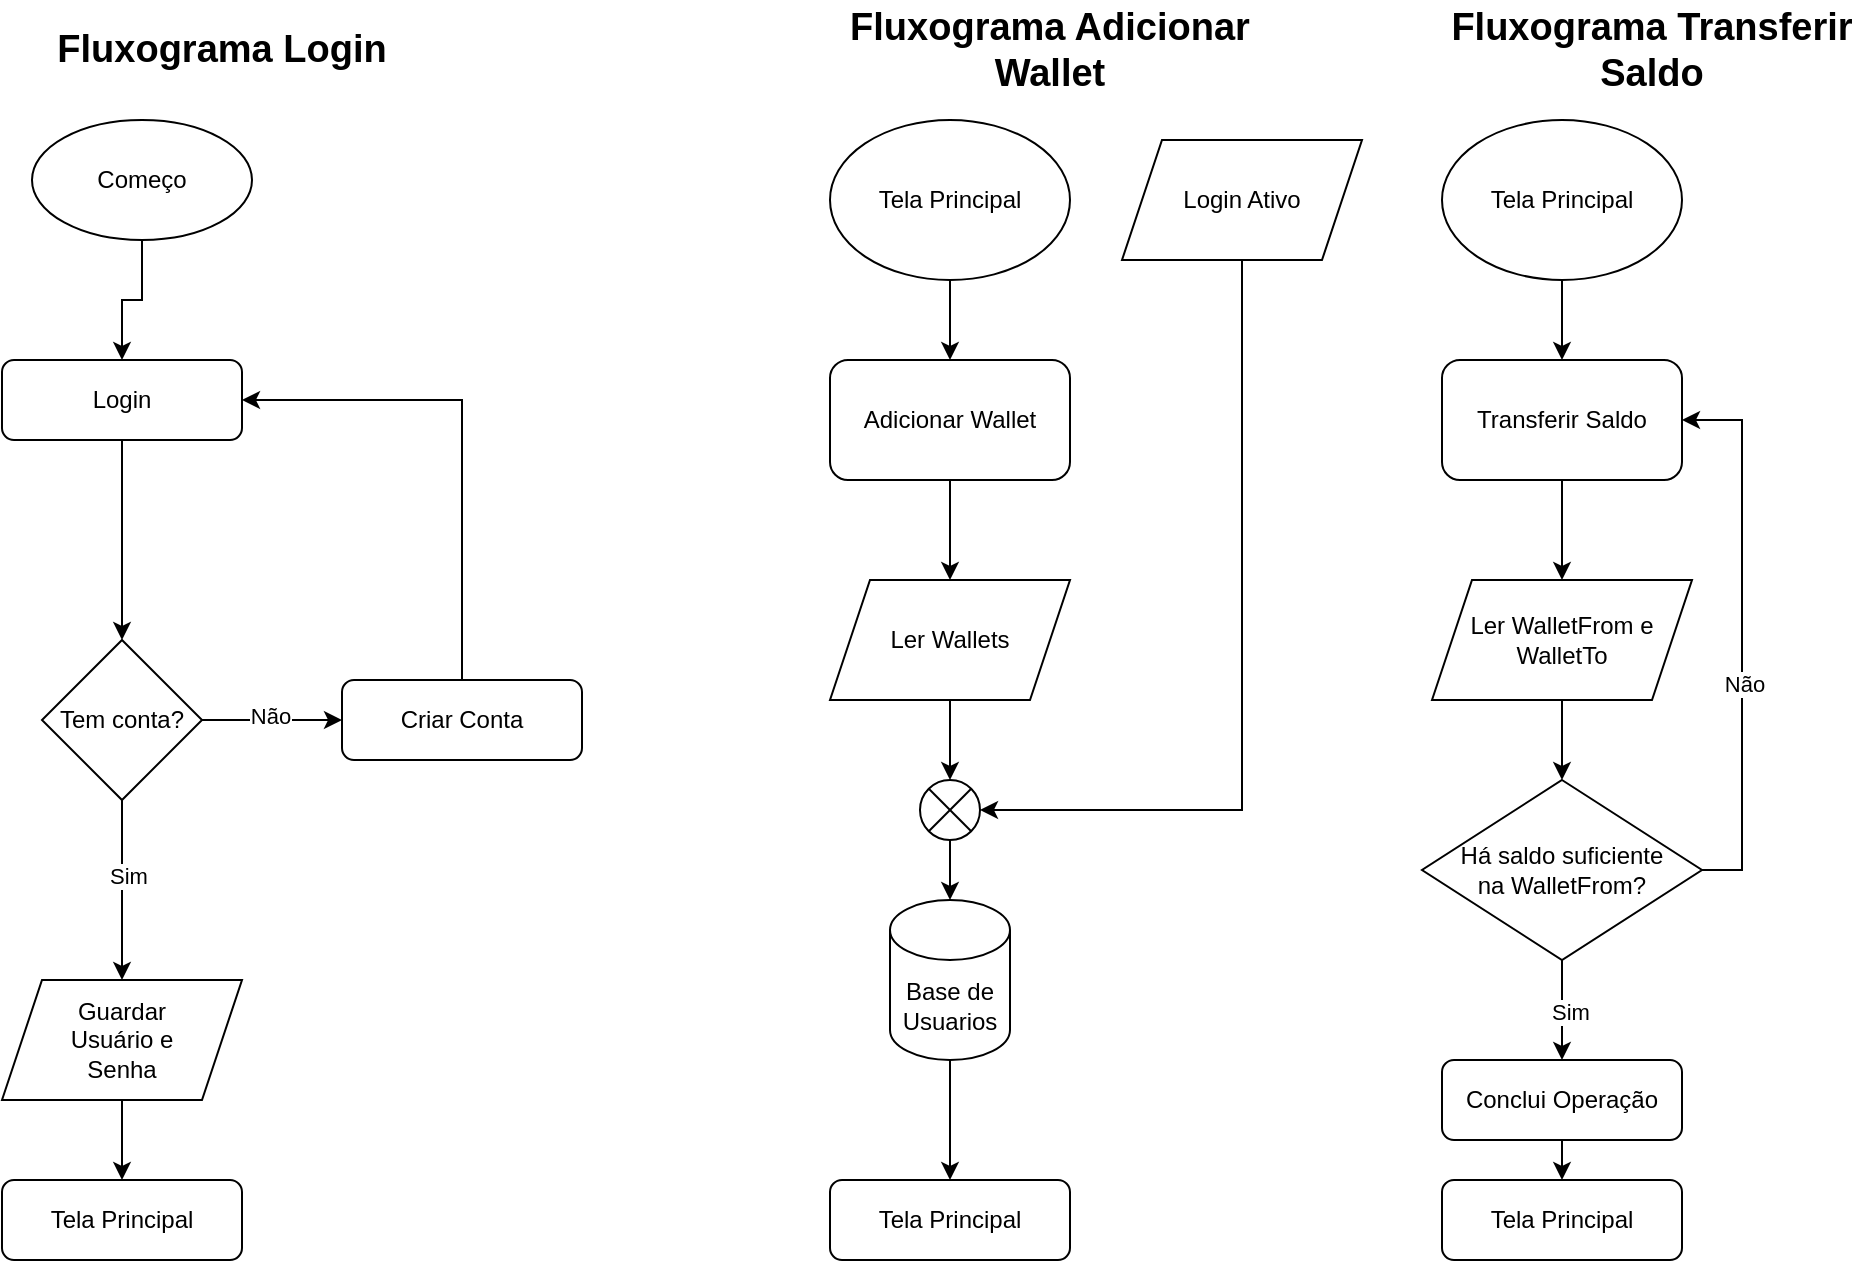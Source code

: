 <mxfile version="22.0.8" type="device">
  <diagram id="C5RBs43oDa-KdzZeNtuy" name="Page-1">
    <mxGraphModel dx="1434" dy="800" grid="1" gridSize="10" guides="1" tooltips="1" connect="1" arrows="1" fold="1" page="1" pageScale="1" pageWidth="827" pageHeight="1169" math="0" shadow="0">
      <root>
        <mxCell id="WIyWlLk6GJQsqaUBKTNV-0" />
        <mxCell id="WIyWlLk6GJQsqaUBKTNV-1" parent="WIyWlLk6GJQsqaUBKTNV-0" />
        <mxCell id="ZRFxwYFZkm83JXmqlM6H-33" style="edgeStyle=orthogonalEdgeStyle;rounded=0;orthogonalLoop=1;jettySize=auto;html=1;exitX=1;exitY=0.5;exitDx=0;exitDy=0;entryX=0;entryY=0.5;entryDx=0;entryDy=0;" edge="1" parent="WIyWlLk6GJQsqaUBKTNV-1" source="ZRFxwYFZkm83JXmqlM6H-25" target="ZRFxwYFZkm83JXmqlM6H-36">
          <mxGeometry relative="1" as="geometry">
            <mxPoint x="250" y="500" as="targetPoint" />
            <mxPoint x="140" y="375" as="sourcePoint" />
          </mxGeometry>
        </mxCell>
        <mxCell id="ZRFxwYFZkm83JXmqlM6H-34" value="Não" style="edgeLabel;html=1;align=center;verticalAlign=middle;resizable=0;points=[];" vertex="1" connectable="0" parent="ZRFxwYFZkm83JXmqlM6H-33">
          <mxGeometry x="-0.035" y="2" relative="1" as="geometry">
            <mxPoint as="offset" />
          </mxGeometry>
        </mxCell>
        <mxCell id="ZRFxwYFZkm83JXmqlM6H-25" value="Tem conta?" style="rhombus;whiteSpace=wrap;html=1;" vertex="1" parent="WIyWlLk6GJQsqaUBKTNV-1">
          <mxGeometry x="20" y="330" width="80" height="80" as="geometry" />
        </mxCell>
        <mxCell id="ZRFxwYFZkm83JXmqlM6H-48" style="edgeStyle=orthogonalEdgeStyle;rounded=0;orthogonalLoop=1;jettySize=auto;html=1;exitX=0.5;exitY=1;exitDx=0;exitDy=0;entryX=0.5;entryY=0;entryDx=0;entryDy=0;" edge="1" parent="WIyWlLk6GJQsqaUBKTNV-1" source="ZRFxwYFZkm83JXmqlM6H-28" target="ZRFxwYFZkm83JXmqlM6H-25">
          <mxGeometry relative="1" as="geometry" />
        </mxCell>
        <mxCell id="ZRFxwYFZkm83JXmqlM6H-28" value="Login" style="rounded=1;whiteSpace=wrap;html=1;fontSize=12;glass=0;strokeWidth=1;shadow=0;" vertex="1" parent="WIyWlLk6GJQsqaUBKTNV-1">
          <mxGeometry y="190" width="120" height="40" as="geometry" />
        </mxCell>
        <mxCell id="ZRFxwYFZkm83JXmqlM6H-37" style="edgeStyle=orthogonalEdgeStyle;rounded=0;orthogonalLoop=1;jettySize=auto;html=1;exitX=0.5;exitY=0;exitDx=0;exitDy=0;entryX=1;entryY=0.5;entryDx=0;entryDy=0;" edge="1" parent="WIyWlLk6GJQsqaUBKTNV-1" source="ZRFxwYFZkm83JXmqlM6H-36" target="ZRFxwYFZkm83JXmqlM6H-28">
          <mxGeometry relative="1" as="geometry" />
        </mxCell>
        <mxCell id="ZRFxwYFZkm83JXmqlM6H-36" value="Criar Conta" style="rounded=1;whiteSpace=wrap;html=1;fontSize=12;glass=0;strokeWidth=1;shadow=0;" vertex="1" parent="WIyWlLk6GJQsqaUBKTNV-1">
          <mxGeometry x="170" y="350" width="120" height="40" as="geometry" />
        </mxCell>
        <mxCell id="ZRFxwYFZkm83JXmqlM6H-38" value="Tela Principal" style="rounded=1;whiteSpace=wrap;html=1;fontSize=12;glass=0;strokeWidth=1;shadow=0;" vertex="1" parent="WIyWlLk6GJQsqaUBKTNV-1">
          <mxGeometry y="600" width="120" height="40" as="geometry" />
        </mxCell>
        <mxCell id="ZRFxwYFZkm83JXmqlM6H-46" style="edgeStyle=orthogonalEdgeStyle;rounded=0;orthogonalLoop=1;jettySize=auto;html=1;exitX=0.5;exitY=1;exitDx=0;exitDy=0;entryX=0.5;entryY=0;entryDx=0;entryDy=0;" edge="1" parent="WIyWlLk6GJQsqaUBKTNV-1" source="ZRFxwYFZkm83JXmqlM6H-39" target="ZRFxwYFZkm83JXmqlM6H-38">
          <mxGeometry relative="1" as="geometry" />
        </mxCell>
        <mxCell id="ZRFxwYFZkm83JXmqlM6H-39" value="Guardar&lt;br&gt;Usuário e&lt;br&gt;Senha" style="shape=parallelogram;perimeter=parallelogramPerimeter;whiteSpace=wrap;html=1;fixedSize=1;" vertex="1" parent="WIyWlLk6GJQsqaUBKTNV-1">
          <mxGeometry y="500" width="120" height="60" as="geometry" />
        </mxCell>
        <mxCell id="ZRFxwYFZkm83JXmqlM6H-43" style="edgeStyle=orthogonalEdgeStyle;rounded=0;orthogonalLoop=1;jettySize=auto;html=1;exitX=0.5;exitY=1;exitDx=0;exitDy=0;entryX=0.5;entryY=0;entryDx=0;entryDy=0;" edge="1" parent="WIyWlLk6GJQsqaUBKTNV-1" source="ZRFxwYFZkm83JXmqlM6H-42" target="ZRFxwYFZkm83JXmqlM6H-28">
          <mxGeometry relative="1" as="geometry" />
        </mxCell>
        <mxCell id="ZRFxwYFZkm83JXmqlM6H-42" value="Começo" style="ellipse;whiteSpace=wrap;html=1;" vertex="1" parent="WIyWlLk6GJQsqaUBKTNV-1">
          <mxGeometry x="15" y="70" width="110" height="60" as="geometry" />
        </mxCell>
        <mxCell id="ZRFxwYFZkm83JXmqlM6H-45" style="edgeStyle=orthogonalEdgeStyle;rounded=0;orthogonalLoop=1;jettySize=auto;html=1;exitX=0.5;exitY=1;exitDx=0;exitDy=0;entryX=0.5;entryY=0;entryDx=0;entryDy=0;" edge="1" parent="WIyWlLk6GJQsqaUBKTNV-1" source="ZRFxwYFZkm83JXmqlM6H-25" target="ZRFxwYFZkm83JXmqlM6H-39">
          <mxGeometry relative="1" as="geometry">
            <mxPoint x="60" y="480" as="targetPoint" />
          </mxGeometry>
        </mxCell>
        <mxCell id="ZRFxwYFZkm83JXmqlM6H-47" value="Sim" style="edgeLabel;html=1;align=center;verticalAlign=middle;resizable=0;points=[];" vertex="1" connectable="0" parent="ZRFxwYFZkm83JXmqlM6H-45">
          <mxGeometry x="-0.161" y="3" relative="1" as="geometry">
            <mxPoint as="offset" />
          </mxGeometry>
        </mxCell>
        <mxCell id="ZRFxwYFZkm83JXmqlM6H-58" style="edgeStyle=orthogonalEdgeStyle;rounded=0;orthogonalLoop=1;jettySize=auto;html=1;exitX=0.5;exitY=1;exitDx=0;exitDy=0;entryX=0.5;entryY=0;entryDx=0;entryDy=0;" edge="1" parent="WIyWlLk6GJQsqaUBKTNV-1" source="ZRFxwYFZkm83JXmqlM6H-51" target="ZRFxwYFZkm83JXmqlM6H-55">
          <mxGeometry relative="1" as="geometry" />
        </mxCell>
        <mxCell id="ZRFxwYFZkm83JXmqlM6H-51" value="Adicionar Wallet" style="rounded=1;whiteSpace=wrap;html=1;" vertex="1" parent="WIyWlLk6GJQsqaUBKTNV-1">
          <mxGeometry x="414" y="190" width="120" height="60" as="geometry" />
        </mxCell>
        <mxCell id="ZRFxwYFZkm83JXmqlM6H-54" style="edgeStyle=orthogonalEdgeStyle;rounded=0;orthogonalLoop=1;jettySize=auto;html=1;exitX=0.5;exitY=1;exitDx=0;exitDy=0;entryX=0.5;entryY=0;entryDx=0;entryDy=0;" edge="1" parent="WIyWlLk6GJQsqaUBKTNV-1" source="ZRFxwYFZkm83JXmqlM6H-52" target="ZRFxwYFZkm83JXmqlM6H-51">
          <mxGeometry relative="1" as="geometry" />
        </mxCell>
        <mxCell id="ZRFxwYFZkm83JXmqlM6H-52" value="Tela Principal" style="ellipse;whiteSpace=wrap;html=1;" vertex="1" parent="WIyWlLk6GJQsqaUBKTNV-1">
          <mxGeometry x="414" y="70" width="120" height="80" as="geometry" />
        </mxCell>
        <mxCell id="ZRFxwYFZkm83JXmqlM6H-53" value="&lt;font style=&quot;font-size: 19px;&quot;&gt;&lt;b&gt;Fluxograma Login&lt;/b&gt;&lt;/font&gt;" style="text;html=1;strokeColor=none;fillColor=none;align=center;verticalAlign=middle;whiteSpace=wrap;rounded=0;" vertex="1" parent="WIyWlLk6GJQsqaUBKTNV-1">
          <mxGeometry y="20" width="220" height="30" as="geometry" />
        </mxCell>
        <mxCell id="ZRFxwYFZkm83JXmqlM6H-55" value="Ler Wallets" style="shape=parallelogram;perimeter=parallelogramPerimeter;whiteSpace=wrap;html=1;fixedSize=1;" vertex="1" parent="WIyWlLk6GJQsqaUBKTNV-1">
          <mxGeometry x="414" y="300" width="120" height="60" as="geometry" />
        </mxCell>
        <mxCell id="ZRFxwYFZkm83JXmqlM6H-82" style="edgeStyle=orthogonalEdgeStyle;rounded=0;orthogonalLoop=1;jettySize=auto;html=1;exitX=0.5;exitY=1;exitDx=0;exitDy=0;exitPerimeter=0;entryX=0.5;entryY=0;entryDx=0;entryDy=0;" edge="1" parent="WIyWlLk6GJQsqaUBKTNV-1" source="ZRFxwYFZkm83JXmqlM6H-57" target="ZRFxwYFZkm83JXmqlM6H-83">
          <mxGeometry relative="1" as="geometry">
            <mxPoint x="474" y="610" as="targetPoint" />
          </mxGeometry>
        </mxCell>
        <mxCell id="ZRFxwYFZkm83JXmqlM6H-57" value="Base de Usuarios" style="shape=cylinder3;whiteSpace=wrap;html=1;boundedLbl=1;backgroundOutline=1;size=15;" vertex="1" parent="WIyWlLk6GJQsqaUBKTNV-1">
          <mxGeometry x="444" y="460" width="60" height="80" as="geometry" />
        </mxCell>
        <mxCell id="ZRFxwYFZkm83JXmqlM6H-60" value="" style="verticalLabelPosition=bottom;verticalAlign=top;html=1;shape=mxgraph.flowchart.or;" vertex="1" parent="WIyWlLk6GJQsqaUBKTNV-1">
          <mxGeometry x="459" y="400" width="30" height="30" as="geometry" />
        </mxCell>
        <mxCell id="ZRFxwYFZkm83JXmqlM6H-61" style="edgeStyle=orthogonalEdgeStyle;rounded=0;orthogonalLoop=1;jettySize=auto;html=1;exitX=0.5;exitY=1;exitDx=0;exitDy=0;entryX=0.5;entryY=0;entryDx=0;entryDy=0;entryPerimeter=0;" edge="1" parent="WIyWlLk6GJQsqaUBKTNV-1" source="ZRFxwYFZkm83JXmqlM6H-55" target="ZRFxwYFZkm83JXmqlM6H-60">
          <mxGeometry relative="1" as="geometry" />
        </mxCell>
        <mxCell id="ZRFxwYFZkm83JXmqlM6H-62" style="edgeStyle=orthogonalEdgeStyle;rounded=0;orthogonalLoop=1;jettySize=auto;html=1;exitX=0.5;exitY=1;exitDx=0;exitDy=0;exitPerimeter=0;entryX=0.5;entryY=0;entryDx=0;entryDy=0;entryPerimeter=0;" edge="1" parent="WIyWlLk6GJQsqaUBKTNV-1" source="ZRFxwYFZkm83JXmqlM6H-60" target="ZRFxwYFZkm83JXmqlM6H-57">
          <mxGeometry relative="1" as="geometry" />
        </mxCell>
        <mxCell id="ZRFxwYFZkm83JXmqlM6H-63" value="Login Ativo" style="shape=parallelogram;perimeter=parallelogramPerimeter;whiteSpace=wrap;html=1;fixedSize=1;" vertex="1" parent="WIyWlLk6GJQsqaUBKTNV-1">
          <mxGeometry x="560" y="80" width="120" height="60" as="geometry" />
        </mxCell>
        <mxCell id="ZRFxwYFZkm83JXmqlM6H-64" style="edgeStyle=orthogonalEdgeStyle;rounded=0;orthogonalLoop=1;jettySize=auto;html=1;exitX=0.5;exitY=1;exitDx=0;exitDy=0;entryX=1;entryY=0.5;entryDx=0;entryDy=0;entryPerimeter=0;" edge="1" parent="WIyWlLk6GJQsqaUBKTNV-1" source="ZRFxwYFZkm83JXmqlM6H-63" target="ZRFxwYFZkm83JXmqlM6H-60">
          <mxGeometry relative="1" as="geometry" />
        </mxCell>
        <mxCell id="ZRFxwYFZkm83JXmqlM6H-65" value="&lt;font style=&quot;font-size: 19px;&quot;&gt;&lt;b&gt;Fluxograma Adicionar Wallet&lt;/b&gt;&lt;/font&gt;" style="text;html=1;strokeColor=none;fillColor=none;align=center;verticalAlign=middle;whiteSpace=wrap;rounded=0;" vertex="1" parent="WIyWlLk6GJQsqaUBKTNV-1">
          <mxGeometry x="414" y="10" width="220" height="50" as="geometry" />
        </mxCell>
        <mxCell id="ZRFxwYFZkm83JXmqlM6H-66" style="edgeStyle=orthogonalEdgeStyle;rounded=0;orthogonalLoop=1;jettySize=auto;html=1;exitX=0.5;exitY=1;exitDx=0;exitDy=0;entryX=0.5;entryY=0;entryDx=0;entryDy=0;" edge="1" parent="WIyWlLk6GJQsqaUBKTNV-1" source="ZRFxwYFZkm83JXmqlM6H-67" target="ZRFxwYFZkm83JXmqlM6H-70">
          <mxGeometry relative="1" as="geometry" />
        </mxCell>
        <mxCell id="ZRFxwYFZkm83JXmqlM6H-67" value="Transferir Saldo" style="rounded=1;whiteSpace=wrap;html=1;" vertex="1" parent="WIyWlLk6GJQsqaUBKTNV-1">
          <mxGeometry x="720" y="190" width="120" height="60" as="geometry" />
        </mxCell>
        <mxCell id="ZRFxwYFZkm83JXmqlM6H-68" style="edgeStyle=orthogonalEdgeStyle;rounded=0;orthogonalLoop=1;jettySize=auto;html=1;exitX=0.5;exitY=1;exitDx=0;exitDy=0;entryX=0.5;entryY=0;entryDx=0;entryDy=0;" edge="1" parent="WIyWlLk6GJQsqaUBKTNV-1" source="ZRFxwYFZkm83JXmqlM6H-69" target="ZRFxwYFZkm83JXmqlM6H-67">
          <mxGeometry relative="1" as="geometry" />
        </mxCell>
        <mxCell id="ZRFxwYFZkm83JXmqlM6H-69" value="Tela Principal" style="ellipse;whiteSpace=wrap;html=1;" vertex="1" parent="WIyWlLk6GJQsqaUBKTNV-1">
          <mxGeometry x="720" y="70" width="120" height="80" as="geometry" />
        </mxCell>
        <mxCell id="ZRFxwYFZkm83JXmqlM6H-70" value="Ler WalletFrom e WalletTo" style="shape=parallelogram;perimeter=parallelogramPerimeter;whiteSpace=wrap;html=1;fixedSize=1;" vertex="1" parent="WIyWlLk6GJQsqaUBKTNV-1">
          <mxGeometry x="715" y="300" width="130" height="60" as="geometry" />
        </mxCell>
        <mxCell id="ZRFxwYFZkm83JXmqlM6H-73" style="edgeStyle=orthogonalEdgeStyle;rounded=0;orthogonalLoop=1;jettySize=auto;html=1;exitX=0.5;exitY=1;exitDx=0;exitDy=0;entryX=0.5;entryY=0;entryDx=0;entryDy=0;" edge="1" parent="WIyWlLk6GJQsqaUBKTNV-1" source="ZRFxwYFZkm83JXmqlM6H-70" target="ZRFxwYFZkm83JXmqlM6H-79">
          <mxGeometry relative="1" as="geometry">
            <mxPoint x="780" y="400" as="targetPoint" />
          </mxGeometry>
        </mxCell>
        <mxCell id="ZRFxwYFZkm83JXmqlM6H-77" value="&lt;font style=&quot;font-size: 19px;&quot;&gt;&lt;b&gt;Fluxograma Transferir Saldo&lt;/b&gt;&lt;/font&gt;" style="text;html=1;strokeColor=none;fillColor=none;align=center;verticalAlign=middle;whiteSpace=wrap;rounded=0;" vertex="1" parent="WIyWlLk6GJQsqaUBKTNV-1">
          <mxGeometry x="715" y="10" width="220" height="50" as="geometry" />
        </mxCell>
        <mxCell id="ZRFxwYFZkm83JXmqlM6H-80" style="edgeStyle=orthogonalEdgeStyle;rounded=0;orthogonalLoop=1;jettySize=auto;html=1;exitX=1;exitY=0.5;exitDx=0;exitDy=0;entryX=1;entryY=0.5;entryDx=0;entryDy=0;" edge="1" parent="WIyWlLk6GJQsqaUBKTNV-1" source="ZRFxwYFZkm83JXmqlM6H-79" target="ZRFxwYFZkm83JXmqlM6H-67">
          <mxGeometry relative="1" as="geometry">
            <mxPoint x="910" y="445" as="targetPoint" />
          </mxGeometry>
        </mxCell>
        <mxCell id="ZRFxwYFZkm83JXmqlM6H-86" value="Não" style="edgeLabel;html=1;align=center;verticalAlign=middle;resizable=0;points=[];" vertex="1" connectable="0" parent="ZRFxwYFZkm83JXmqlM6H-80">
          <mxGeometry x="-0.174" y="-1" relative="1" as="geometry">
            <mxPoint as="offset" />
          </mxGeometry>
        </mxCell>
        <mxCell id="ZRFxwYFZkm83JXmqlM6H-81" style="edgeStyle=orthogonalEdgeStyle;rounded=0;orthogonalLoop=1;jettySize=auto;html=1;exitX=0.5;exitY=1;exitDx=0;exitDy=0;" edge="1" parent="WIyWlLk6GJQsqaUBKTNV-1" source="ZRFxwYFZkm83JXmqlM6H-79" target="ZRFxwYFZkm83JXmqlM6H-91">
          <mxGeometry relative="1" as="geometry">
            <mxPoint x="780" y="560" as="targetPoint" />
          </mxGeometry>
        </mxCell>
        <mxCell id="ZRFxwYFZkm83JXmqlM6H-85" value="Sim" style="edgeLabel;html=1;align=center;verticalAlign=middle;resizable=0;points=[];" vertex="1" connectable="0" parent="ZRFxwYFZkm83JXmqlM6H-81">
          <mxGeometry x="0.007" y="2" relative="1" as="geometry">
            <mxPoint x="2" y="1" as="offset" />
          </mxGeometry>
        </mxCell>
        <mxCell id="ZRFxwYFZkm83JXmqlM6H-79" value="Há saldo suficiente&lt;br&gt;na WalletFrom?" style="rhombus;whiteSpace=wrap;html=1;" vertex="1" parent="WIyWlLk6GJQsqaUBKTNV-1">
          <mxGeometry x="710" y="400" width="140" height="90" as="geometry" />
        </mxCell>
        <mxCell id="ZRFxwYFZkm83JXmqlM6H-83" value="Tela Principal" style="rounded=1;whiteSpace=wrap;html=1;fontSize=12;glass=0;strokeWidth=1;shadow=0;" vertex="1" parent="WIyWlLk6GJQsqaUBKTNV-1">
          <mxGeometry x="414" y="600" width="120" height="40" as="geometry" />
        </mxCell>
        <mxCell id="ZRFxwYFZkm83JXmqlM6H-90" value="Tela Principal" style="rounded=1;whiteSpace=wrap;html=1;fontSize=12;glass=0;strokeWidth=1;shadow=0;" vertex="1" parent="WIyWlLk6GJQsqaUBKTNV-1">
          <mxGeometry x="720" y="600" width="120" height="40" as="geometry" />
        </mxCell>
        <mxCell id="ZRFxwYFZkm83JXmqlM6H-93" style="edgeStyle=orthogonalEdgeStyle;rounded=0;orthogonalLoop=1;jettySize=auto;html=1;exitX=0.5;exitY=1;exitDx=0;exitDy=0;entryX=0.5;entryY=0;entryDx=0;entryDy=0;" edge="1" parent="WIyWlLk6GJQsqaUBKTNV-1" source="ZRFxwYFZkm83JXmqlM6H-91" target="ZRFxwYFZkm83JXmqlM6H-90">
          <mxGeometry relative="1" as="geometry" />
        </mxCell>
        <mxCell id="ZRFxwYFZkm83JXmqlM6H-91" value="Conclui Operação" style="rounded=1;whiteSpace=wrap;html=1;fontSize=12;glass=0;strokeWidth=1;shadow=0;" vertex="1" parent="WIyWlLk6GJQsqaUBKTNV-1">
          <mxGeometry x="720" y="540" width="120" height="40" as="geometry" />
        </mxCell>
      </root>
    </mxGraphModel>
  </diagram>
</mxfile>
